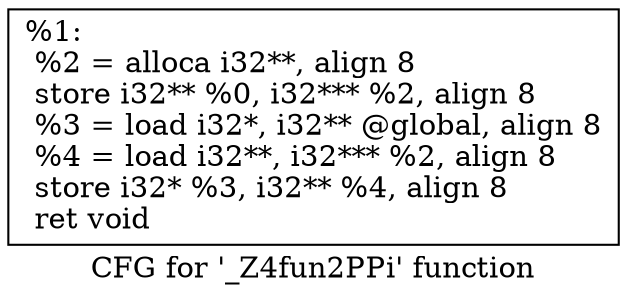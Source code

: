 digraph "CFG for '_Z4fun2PPi' function" {
	label="CFG for '_Z4fun2PPi' function";

	Node0x509f670 [shape=record,label="{%1:\l  %2 = alloca i32**, align 8\l  store i32** %0, i32*** %2, align 8\l  %3 = load i32*, i32** @global, align 8\l  %4 = load i32**, i32*** %2, align 8\l  store i32* %3, i32** %4, align 8\l  ret void\l}"];
}
